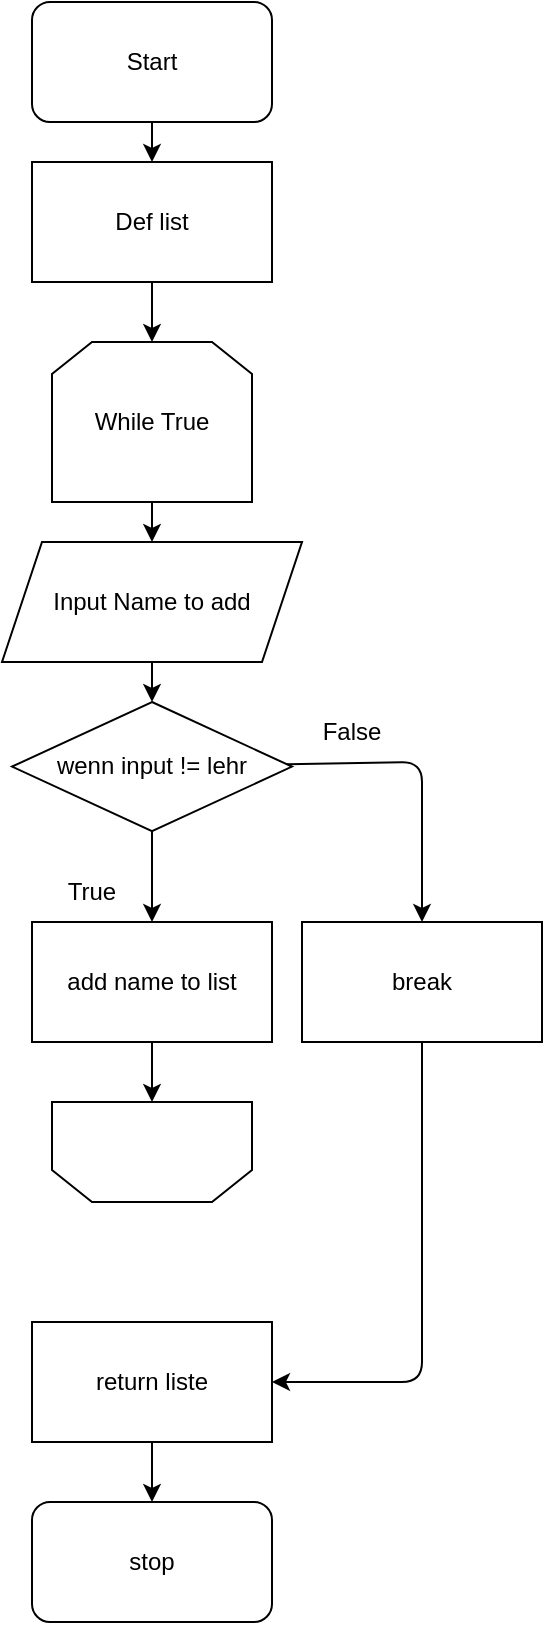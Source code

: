 <mxfile>
    <diagram id="GRVYD8UmV0EikL9Alkij" name="Page-1">
        <mxGraphModel dx="1626" dy="784" grid="1" gridSize="10" guides="1" tooltips="1" connect="1" arrows="1" fold="1" page="1" pageScale="1" pageWidth="850" pageHeight="1100" math="0" shadow="0">
            <root>
                <mxCell id="0"/>
                <mxCell id="1" parent="0"/>
                <mxCell id="18" style="edgeStyle=none;html=1;entryX=0.5;entryY=0;entryDx=0;entryDy=0;" edge="1" parent="1" source="2" target="6">
                    <mxGeometry relative="1" as="geometry"/>
                </mxCell>
                <mxCell id="2" value="Start" style="rounded=1;whiteSpace=wrap;html=1;" vertex="1" parent="1">
                    <mxGeometry x="365" y="80" width="120" height="60" as="geometry"/>
                </mxCell>
                <mxCell id="16" style="edgeStyle=none;html=1;" edge="1" parent="1" source="3" target="4">
                    <mxGeometry relative="1" as="geometry"/>
                </mxCell>
                <mxCell id="3" value="While True" style="shape=loopLimit;whiteSpace=wrap;html=1;" vertex="1" parent="1">
                    <mxGeometry x="375" y="250" width="100" height="80" as="geometry"/>
                </mxCell>
                <mxCell id="15" style="edgeStyle=none;html=1;" edge="1" parent="1" source="4" target="7">
                    <mxGeometry relative="1" as="geometry"/>
                </mxCell>
                <mxCell id="4" value="Input Name to add" style="shape=parallelogram;perimeter=parallelogramPerimeter;whiteSpace=wrap;html=1;fixedSize=1;" vertex="1" parent="1">
                    <mxGeometry x="350" y="350" width="150" height="60" as="geometry"/>
                </mxCell>
                <mxCell id="13" value="" style="edgeStyle=none;html=1;" edge="1" parent="1" source="5" target="9">
                    <mxGeometry relative="1" as="geometry"/>
                </mxCell>
                <mxCell id="5" value="add name to list" style="rounded=0;whiteSpace=wrap;html=1;" vertex="1" parent="1">
                    <mxGeometry x="365" y="540" width="120" height="60" as="geometry"/>
                </mxCell>
                <mxCell id="17" style="edgeStyle=none;html=1;entryX=0.5;entryY=0;entryDx=0;entryDy=0;" edge="1" parent="1" source="6" target="3">
                    <mxGeometry relative="1" as="geometry"/>
                </mxCell>
                <mxCell id="6" value="Def list" style="rounded=0;whiteSpace=wrap;html=1;" vertex="1" parent="1">
                    <mxGeometry x="365" y="160" width="120" height="60" as="geometry"/>
                </mxCell>
                <mxCell id="8" value="" style="edgeStyle=none;html=1;" edge="1" parent="1" source="7" target="5">
                    <mxGeometry relative="1" as="geometry"/>
                </mxCell>
                <mxCell id="22" style="edgeStyle=none;html=1;entryX=0.5;entryY=0;entryDx=0;entryDy=0;" edge="1" parent="1" source="7" target="21">
                    <mxGeometry relative="1" as="geometry">
                        <Array as="points">
                            <mxPoint x="560" y="460"/>
                        </Array>
                    </mxGeometry>
                </mxCell>
                <mxCell id="7" value="wenn input != lehr" style="rhombus;whiteSpace=wrap;html=1;" vertex="1" parent="1">
                    <mxGeometry x="355" y="430" width="140" height="64.62" as="geometry"/>
                </mxCell>
                <mxCell id="9" value="" style="shape=loopLimit;whiteSpace=wrap;html=1;rotation=-180;" vertex="1" parent="1">
                    <mxGeometry x="375" y="630" width="100" height="50" as="geometry"/>
                </mxCell>
                <mxCell id="14" value="" style="edgeStyle=none;html=1;" edge="1" parent="1" source="10" target="11">
                    <mxGeometry relative="1" as="geometry"/>
                </mxCell>
                <mxCell id="10" value="return liste" style="rounded=0;whiteSpace=wrap;html=1;" vertex="1" parent="1">
                    <mxGeometry x="365" y="740" width="120" height="60" as="geometry"/>
                </mxCell>
                <mxCell id="11" value="stop" style="rounded=1;whiteSpace=wrap;html=1;" vertex="1" parent="1">
                    <mxGeometry x="365" y="830" width="120" height="60" as="geometry"/>
                </mxCell>
                <mxCell id="19" value="False" style="text;html=1;strokeColor=none;fillColor=none;align=center;verticalAlign=middle;whiteSpace=wrap;rounded=0;" vertex="1" parent="1">
                    <mxGeometry x="495" y="430" width="60" height="30" as="geometry"/>
                </mxCell>
                <mxCell id="20" value="True" style="text;html=1;strokeColor=none;fillColor=none;align=center;verticalAlign=middle;whiteSpace=wrap;rounded=0;" vertex="1" parent="1">
                    <mxGeometry x="365" y="510" width="60" height="30" as="geometry"/>
                </mxCell>
                <mxCell id="23" style="edgeStyle=none;html=1;entryX=1;entryY=0.5;entryDx=0;entryDy=0;" edge="1" parent="1" source="21" target="10">
                    <mxGeometry relative="1" as="geometry">
                        <Array as="points">
                            <mxPoint x="560" y="770"/>
                        </Array>
                    </mxGeometry>
                </mxCell>
                <mxCell id="21" value="break" style="rounded=0;whiteSpace=wrap;html=1;" vertex="1" parent="1">
                    <mxGeometry x="500" y="540" width="120" height="60" as="geometry"/>
                </mxCell>
            </root>
        </mxGraphModel>
    </diagram>
</mxfile>